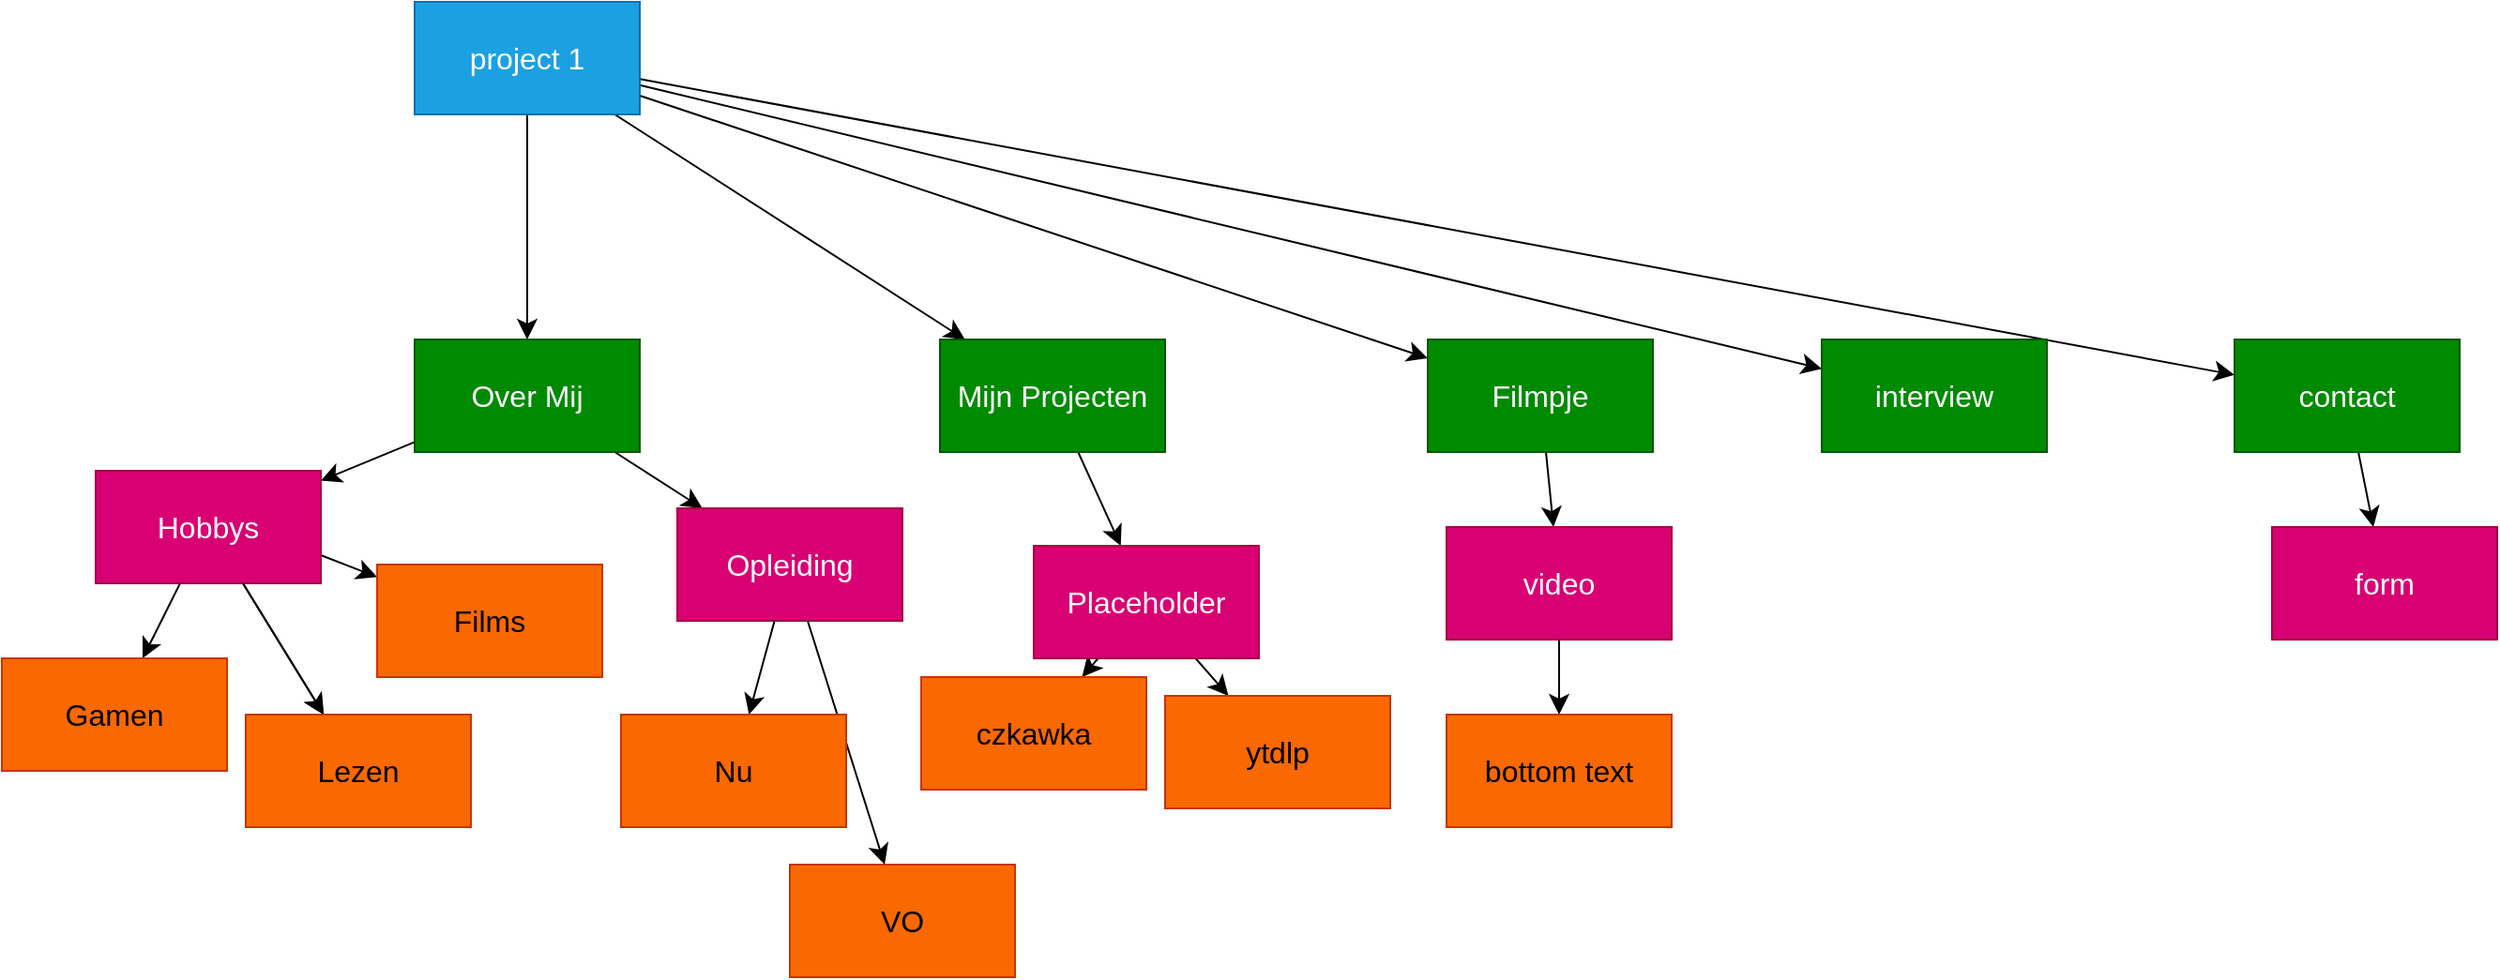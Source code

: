 <mxfile version="22.0.3" type="device">
  <diagram name="Page-1" id="2c0d36ab-eaac-3732-788b-9136903baeff">
    <mxGraphModel dx="1400" dy="905" grid="1" gridSize="10" guides="1" tooltips="1" connect="1" arrows="1" fold="1" page="1" pageScale="1.5" pageWidth="1169" pageHeight="827" background="none" math="0" shadow="0">
      <root>
        <mxCell id="0" />
        <mxCell id="1" parent="0" />
        <mxCell id="vsn6FsbhMR-Gm_674OU5-3" value="" style="edgeStyle=none;curved=1;rounded=0;orthogonalLoop=1;jettySize=auto;html=1;fontSize=12;startSize=8;endSize=8;" edge="1" parent="1" source="vsn6FsbhMR-Gm_674OU5-1" target="vsn6FsbhMR-Gm_674OU5-2">
          <mxGeometry relative="1" as="geometry" />
        </mxCell>
        <mxCell id="vsn6FsbhMR-Gm_674OU5-5" value="" style="edgeStyle=none;curved=1;rounded=0;orthogonalLoop=1;jettySize=auto;html=1;fontSize=12;startSize=8;endSize=8;" edge="1" parent="1" source="vsn6FsbhMR-Gm_674OU5-1" target="vsn6FsbhMR-Gm_674OU5-4">
          <mxGeometry relative="1" as="geometry" />
        </mxCell>
        <mxCell id="vsn6FsbhMR-Gm_674OU5-7" value="" style="edgeStyle=none;curved=1;rounded=0;orthogonalLoop=1;jettySize=auto;html=1;fontSize=12;startSize=8;endSize=8;" edge="1" parent="1" source="vsn6FsbhMR-Gm_674OU5-1" target="vsn6FsbhMR-Gm_674OU5-6">
          <mxGeometry relative="1" as="geometry" />
        </mxCell>
        <mxCell id="vsn6FsbhMR-Gm_674OU5-9" value="" style="edgeStyle=none;curved=1;rounded=0;orthogonalLoop=1;jettySize=auto;html=1;fontSize=12;startSize=8;endSize=8;" edge="1" parent="1" source="vsn6FsbhMR-Gm_674OU5-1" target="vsn6FsbhMR-Gm_674OU5-8">
          <mxGeometry relative="1" as="geometry" />
        </mxCell>
        <mxCell id="vsn6FsbhMR-Gm_674OU5-11" value="" style="edgeStyle=none;curved=1;rounded=0;orthogonalLoop=1;jettySize=auto;html=1;fontSize=12;startSize=8;endSize=8;" edge="1" parent="1" source="vsn6FsbhMR-Gm_674OU5-1" target="vsn6FsbhMR-Gm_674OU5-10">
          <mxGeometry relative="1" as="geometry" />
        </mxCell>
        <mxCell id="vsn6FsbhMR-Gm_674OU5-1" value="project 1" style="rounded=0;whiteSpace=wrap;html=1;fontSize=16;fillColor=#1ba1e2;fontColor=#ffffff;strokeColor=#006EAF;" vertex="1" parent="1">
          <mxGeometry x="220" y="60" width="120" height="60" as="geometry" />
        </mxCell>
        <mxCell id="vsn6FsbhMR-Gm_674OU5-13" value="" style="edgeStyle=none;curved=1;rounded=0;orthogonalLoop=1;jettySize=auto;html=1;fontSize=12;startSize=8;endSize=8;" edge="1" parent="1" source="vsn6FsbhMR-Gm_674OU5-2" target="vsn6FsbhMR-Gm_674OU5-12">
          <mxGeometry relative="1" as="geometry" />
        </mxCell>
        <mxCell id="vsn6FsbhMR-Gm_674OU5-16" value="" style="edgeStyle=none;curved=1;rounded=0;orthogonalLoop=1;jettySize=auto;html=1;fontSize=12;startSize=8;endSize=8;" edge="1" parent="1" source="vsn6FsbhMR-Gm_674OU5-2" target="vsn6FsbhMR-Gm_674OU5-15">
          <mxGeometry relative="1" as="geometry" />
        </mxCell>
        <mxCell id="vsn6FsbhMR-Gm_674OU5-2" value="Over Mij" style="whiteSpace=wrap;html=1;fontSize=16;rounded=0;fillColor=#008a00;fontColor=#ffffff;strokeColor=#005700;" vertex="1" parent="1">
          <mxGeometry x="220" y="240" width="120" height="60" as="geometry" />
        </mxCell>
        <mxCell id="vsn6FsbhMR-Gm_674OU5-30" value="" style="edgeStyle=none;curved=1;rounded=0;orthogonalLoop=1;jettySize=auto;html=1;fontSize=12;startSize=8;endSize=8;" edge="1" parent="1" source="vsn6FsbhMR-Gm_674OU5-4" target="vsn6FsbhMR-Gm_674OU5-29">
          <mxGeometry relative="1" as="geometry" />
        </mxCell>
        <mxCell id="vsn6FsbhMR-Gm_674OU5-4" value="Mijn Projecten" style="whiteSpace=wrap;html=1;fontSize=16;rounded=0;fillColor=#008a00;fontColor=#ffffff;strokeColor=#005700;" vertex="1" parent="1">
          <mxGeometry x="500" y="240" width="120" height="60" as="geometry" />
        </mxCell>
        <mxCell id="vsn6FsbhMR-Gm_674OU5-37" value="" style="edgeStyle=none;curved=1;rounded=0;orthogonalLoop=1;jettySize=auto;html=1;fontSize=12;startSize=8;endSize=8;" edge="1" parent="1" source="vsn6FsbhMR-Gm_674OU5-6" target="vsn6FsbhMR-Gm_674OU5-36">
          <mxGeometry relative="1" as="geometry" />
        </mxCell>
        <mxCell id="vsn6FsbhMR-Gm_674OU5-6" value="Filmpje" style="whiteSpace=wrap;html=1;fontSize=16;rounded=0;fillColor=#008a00;fontColor=#ffffff;strokeColor=#005700;" vertex="1" parent="1">
          <mxGeometry x="760" y="240" width="120" height="60" as="geometry" />
        </mxCell>
        <mxCell id="vsn6FsbhMR-Gm_674OU5-8" value="interview" style="whiteSpace=wrap;html=1;fontSize=16;rounded=0;fillColor=#008a00;fontColor=#ffffff;strokeColor=#005700;" vertex="1" parent="1">
          <mxGeometry x="970" y="240" width="120" height="60" as="geometry" />
        </mxCell>
        <mxCell id="vsn6FsbhMR-Gm_674OU5-45" value="" style="edgeStyle=none;curved=1;rounded=0;orthogonalLoop=1;jettySize=auto;html=1;fontSize=12;startSize=8;endSize=8;" edge="1" parent="1" source="vsn6FsbhMR-Gm_674OU5-10" target="vsn6FsbhMR-Gm_674OU5-44">
          <mxGeometry relative="1" as="geometry" />
        </mxCell>
        <mxCell id="vsn6FsbhMR-Gm_674OU5-10" value="contact" style="whiteSpace=wrap;html=1;fontSize=16;rounded=0;fillColor=#008a00;fontColor=#ffffff;strokeColor=#005700;" vertex="1" parent="1">
          <mxGeometry x="1190" y="240" width="120" height="60" as="geometry" />
        </mxCell>
        <mxCell id="vsn6FsbhMR-Gm_674OU5-18" value="" style="edgeStyle=none;curved=1;rounded=0;orthogonalLoop=1;jettySize=auto;html=1;fontSize=12;startSize=8;endSize=8;" edge="1" parent="1" source="vsn6FsbhMR-Gm_674OU5-12" target="vsn6FsbhMR-Gm_674OU5-17">
          <mxGeometry relative="1" as="geometry" />
        </mxCell>
        <mxCell id="vsn6FsbhMR-Gm_674OU5-20" value="" style="edgeStyle=none;curved=1;rounded=0;orthogonalLoop=1;jettySize=auto;html=1;fontSize=12;startSize=8;endSize=8;" edge="1" parent="1" source="vsn6FsbhMR-Gm_674OU5-12" target="vsn6FsbhMR-Gm_674OU5-19">
          <mxGeometry relative="1" as="geometry" />
        </mxCell>
        <mxCell id="vsn6FsbhMR-Gm_674OU5-22" value="" style="edgeStyle=none;curved=1;rounded=0;orthogonalLoop=1;jettySize=auto;html=1;fontSize=12;startSize=8;endSize=8;exitX=1;exitY=0.75;exitDx=0;exitDy=0;" edge="1" parent="1" source="vsn6FsbhMR-Gm_674OU5-12" target="vsn6FsbhMR-Gm_674OU5-21">
          <mxGeometry relative="1" as="geometry" />
        </mxCell>
        <mxCell id="vsn6FsbhMR-Gm_674OU5-12" value="Hobbys" style="whiteSpace=wrap;html=1;fontSize=16;rounded=0;fillColor=#d80073;fontColor=#ffffff;strokeColor=#A50040;" vertex="1" parent="1">
          <mxGeometry x="50" y="310" width="120" height="60" as="geometry" />
        </mxCell>
        <mxCell id="vsn6FsbhMR-Gm_674OU5-26" value="" style="edgeStyle=none;curved=1;rounded=0;orthogonalLoop=1;jettySize=auto;html=1;fontSize=12;startSize=8;endSize=8;" edge="1" parent="1" source="vsn6FsbhMR-Gm_674OU5-15" target="vsn6FsbhMR-Gm_674OU5-25">
          <mxGeometry relative="1" as="geometry" />
        </mxCell>
        <mxCell id="vsn6FsbhMR-Gm_674OU5-28" value="" style="edgeStyle=none;curved=1;rounded=0;orthogonalLoop=1;jettySize=auto;html=1;fontSize=12;startSize=8;endSize=8;" edge="1" parent="1" source="vsn6FsbhMR-Gm_674OU5-15" target="vsn6FsbhMR-Gm_674OU5-27">
          <mxGeometry relative="1" as="geometry" />
        </mxCell>
        <mxCell id="vsn6FsbhMR-Gm_674OU5-15" value="Opleiding" style="whiteSpace=wrap;html=1;fontSize=16;fillColor=#d80073;strokeColor=#A50040;fontColor=#ffffff;rounded=0;" vertex="1" parent="1">
          <mxGeometry x="360" y="330" width="120" height="60" as="geometry" />
        </mxCell>
        <mxCell id="vsn6FsbhMR-Gm_674OU5-17" value="Gamen" style="whiteSpace=wrap;html=1;fontSize=16;fillColor=#fa6800;strokeColor=#C73500;fontColor=#000000;rounded=0;" vertex="1" parent="1">
          <mxGeometry y="410" width="120" height="60" as="geometry" />
        </mxCell>
        <mxCell id="vsn6FsbhMR-Gm_674OU5-21" value="Films" style="whiteSpace=wrap;html=1;fontSize=16;fillColor=#fa6800;strokeColor=#C73500;fontColor=#000000;rounded=0;" vertex="1" parent="1">
          <mxGeometry x="200" y="360" width="120" height="60" as="geometry" />
        </mxCell>
        <mxCell id="vsn6FsbhMR-Gm_674OU5-23" value="" style="edgeStyle=none;curved=1;rounded=0;orthogonalLoop=1;jettySize=auto;html=1;fontSize=12;startSize=8;endSize=8;" edge="1" parent="1" source="vsn6FsbhMR-Gm_674OU5-12" target="vsn6FsbhMR-Gm_674OU5-19">
          <mxGeometry relative="1" as="geometry">
            <mxPoint x="239" y="400" as="sourcePoint" />
            <mxPoint x="371" y="500" as="targetPoint" />
          </mxGeometry>
        </mxCell>
        <mxCell id="vsn6FsbhMR-Gm_674OU5-19" value="Lezen" style="whiteSpace=wrap;html=1;fontSize=16;fillColor=#fa6800;strokeColor=#C73500;fontColor=#000000;rounded=0;" vertex="1" parent="1">
          <mxGeometry x="130" y="440" width="120" height="60" as="geometry" />
        </mxCell>
        <mxCell id="vsn6FsbhMR-Gm_674OU5-25" value="Nu" style="whiteSpace=wrap;html=1;fontSize=16;fillColor=#fa6800;strokeColor=#C73500;fontColor=#000000;rounded=0;" vertex="1" parent="1">
          <mxGeometry x="330" y="440" width="120" height="60" as="geometry" />
        </mxCell>
        <mxCell id="vsn6FsbhMR-Gm_674OU5-27" value="VO" style="whiteSpace=wrap;html=1;fontSize=16;fillColor=#fa6800;strokeColor=#C73500;fontColor=#000000;rounded=0;" vertex="1" parent="1">
          <mxGeometry x="420" y="520" width="120" height="60" as="geometry" />
        </mxCell>
        <mxCell id="vsn6FsbhMR-Gm_674OU5-32" value="" style="edgeStyle=none;curved=1;rounded=0;orthogonalLoop=1;jettySize=auto;html=1;fontSize=12;startSize=8;endSize=8;" edge="1" parent="1" source="vsn6FsbhMR-Gm_674OU5-29" target="vsn6FsbhMR-Gm_674OU5-31">
          <mxGeometry relative="1" as="geometry" />
        </mxCell>
        <mxCell id="vsn6FsbhMR-Gm_674OU5-35" value="" style="edgeStyle=none;curved=1;rounded=0;orthogonalLoop=1;jettySize=auto;html=1;fontSize=12;startSize=8;endSize=8;" edge="1" parent="1" source="vsn6FsbhMR-Gm_674OU5-29" target="vsn6FsbhMR-Gm_674OU5-34">
          <mxGeometry relative="1" as="geometry" />
        </mxCell>
        <mxCell id="vsn6FsbhMR-Gm_674OU5-29" value="Placeholder" style="whiteSpace=wrap;html=1;fontSize=16;fillColor=#d80073;strokeColor=#A50040;fontColor=#ffffff;rounded=0;" vertex="1" parent="1">
          <mxGeometry x="550" y="350" width="120" height="60" as="geometry" />
        </mxCell>
        <mxCell id="vsn6FsbhMR-Gm_674OU5-31" value="czkawka" style="whiteSpace=wrap;html=1;fontSize=16;fillColor=#fa6800;strokeColor=#C73500;fontColor=#000000;rounded=0;" vertex="1" parent="1">
          <mxGeometry x="490" y="420" width="120" height="60" as="geometry" />
        </mxCell>
        <mxCell id="vsn6FsbhMR-Gm_674OU5-34" value="ytdlp" style="whiteSpace=wrap;html=1;fontSize=16;fillColor=#fa6800;strokeColor=#C73500;fontColor=#000000;rounded=0;" vertex="1" parent="1">
          <mxGeometry x="620" y="430" width="120" height="60" as="geometry" />
        </mxCell>
        <mxCell id="vsn6FsbhMR-Gm_674OU5-39" value="" style="edgeStyle=none;curved=1;rounded=0;orthogonalLoop=1;jettySize=auto;html=1;fontSize=12;startSize=8;endSize=8;" edge="1" parent="1" source="vsn6FsbhMR-Gm_674OU5-36" target="vsn6FsbhMR-Gm_674OU5-38">
          <mxGeometry relative="1" as="geometry" />
        </mxCell>
        <mxCell id="vsn6FsbhMR-Gm_674OU5-36" value="video" style="whiteSpace=wrap;html=1;fontSize=16;fillColor=#d80073;strokeColor=#A50040;fontColor=#ffffff;rounded=0;" vertex="1" parent="1">
          <mxGeometry x="770" y="340" width="120" height="60" as="geometry" />
        </mxCell>
        <mxCell id="vsn6FsbhMR-Gm_674OU5-38" value="bottom text" style="whiteSpace=wrap;html=1;fontSize=16;fillColor=#fa6800;strokeColor=#C73500;fontColor=#000000;rounded=0;" vertex="1" parent="1">
          <mxGeometry x="770" y="440" width="120" height="60" as="geometry" />
        </mxCell>
        <mxCell id="vsn6FsbhMR-Gm_674OU5-44" value="form" style="whiteSpace=wrap;html=1;fontSize=16;fillColor=#d80073;strokeColor=#A50040;fontColor=#ffffff;rounded=0;" vertex="1" parent="1">
          <mxGeometry x="1210" y="340" width="120" height="60" as="geometry" />
        </mxCell>
      </root>
    </mxGraphModel>
  </diagram>
</mxfile>
